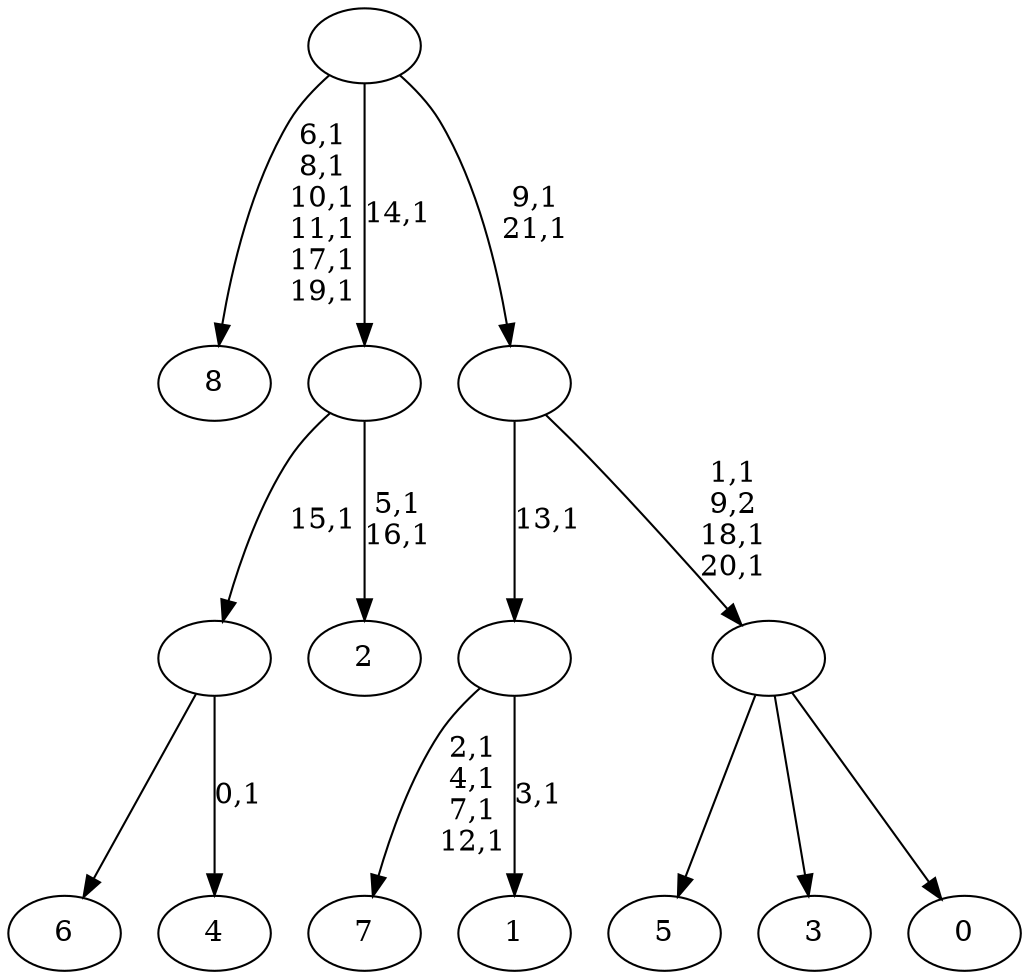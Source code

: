 digraph T {
	31 [label="8"]
	24 [label="7"]
	19 [label="6"]
	18 [label="5"]
	17 [label="4"]
	15 [label=""]
	14 [label="3"]
	13 [label="2"]
	10 [label=""]
	9 [label="1"]
	7 [label=""]
	6 [label="0"]
	5 [label=""]
	2 [label=""]
	0 [label=""]
	15 -> 17 [label="0,1"]
	15 -> 19 [label=""]
	10 -> 13 [label="5,1\n16,1"]
	10 -> 15 [label="15,1"]
	7 -> 9 [label="3,1"]
	7 -> 24 [label="2,1\n4,1\n7,1\n12,1"]
	5 -> 18 [label=""]
	5 -> 14 [label=""]
	5 -> 6 [label=""]
	2 -> 5 [label="1,1\n9,2\n18,1\n20,1"]
	2 -> 7 [label="13,1"]
	0 -> 2 [label="9,1\n21,1"]
	0 -> 31 [label="6,1\n8,1\n10,1\n11,1\n17,1\n19,1"]
	0 -> 10 [label="14,1"]
}
